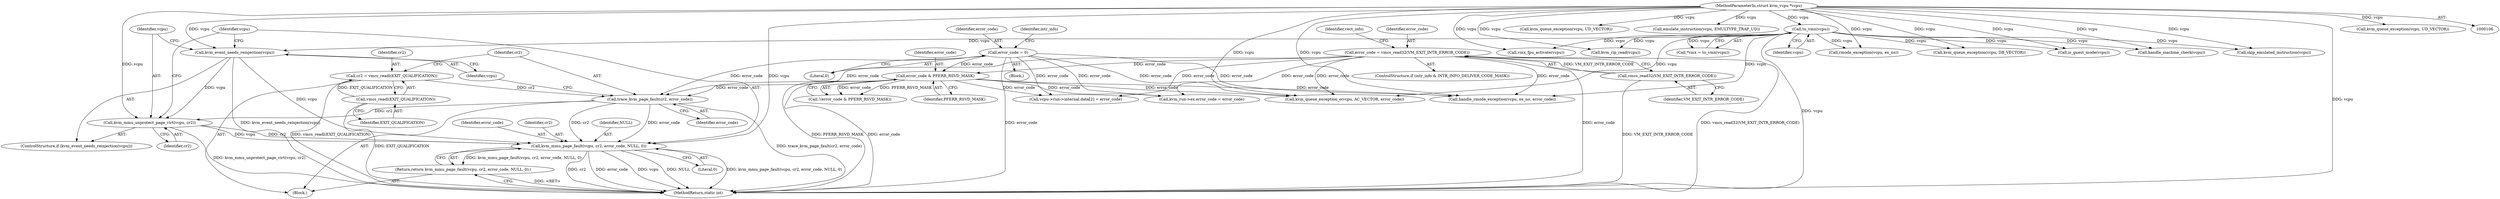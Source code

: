 digraph "0_linux_ef85b67385436ddc1998f45f1d6a210f935b3388@pointer" {
"1000285" [label="(Call,kvm_mmu_unprotect_page_virt(vcpu, cr2))"];
"1000283" [label="(Call,kvm_event_needs_reinjection(vcpu))"];
"1000112" [label="(Call,to_vmx(vcpu))"];
"1000107" [label="(MethodParameterIn,struct kvm_vcpu *vcpu)"];
"1000279" [label="(Call,trace_kvm_page_fault(cr2, error_code))"];
"1000275" [label="(Call,cr2 = vmcs_readl(EXIT_QUALIFICATION))"];
"1000277" [label="(Call,vmcs_readl(EXIT_QUALIFICATION))"];
"1000184" [label="(Call,error_code = 0)"];
"1000205" [label="(Call,error_code & PFERR_RSVD_MASK)"];
"1000191" [label="(Call,error_code = vmcs_read32(VM_EXIT_INTR_ERROR_CODE))"];
"1000193" [label="(Call,vmcs_read32(VM_EXIT_INTR_ERROR_CODE))"];
"1000289" [label="(Call,kvm_mmu_page_fault(vcpu, cr2, error_code, NULL, 0))"];
"1000288" [label="(Return,return kvm_mmu_page_fault(vcpu, cr2, error_code, NULL, 0);)"];
"1000283" [label="(Call,kvm_event_needs_reinjection(vcpu))"];
"1000444" [label="(Call,kvm_run->ex.error_code = error_code)"];
"1000193" [label="(Call,vmcs_read32(VM_EXIT_INTR_ERROR_CODE))"];
"1000206" [label="(Identifier,error_code)"];
"1000204" [label="(Call,!(error_code & PFERR_RSVD_MASK))"];
"1000153" [label="(Call,vmx_fpu_activate(vcpu))"];
"1000110" [label="(Call,*vmx = to_vmx(vcpu))"];
"1000185" [label="(Identifier,error_code)"];
"1000277" [label="(Call,vmcs_readl(EXIT_QUALIFICATION))"];
"1000187" [label="(ControlStructure,if (intr_info & INTR_INFO_DELIVER_CODE_MASK))"];
"1000179" [label="(Call,kvm_queue_exception(vcpu, UD_VECTOR))"];
"1000276" [label="(Identifier,cr2)"];
"1000294" [label="(Literal,0)"];
"1000282" [label="(ControlStructure,if (kvm_event_needs_reinjection(vcpu)))"];
"1000107" [label="(MethodParameterIn,struct kvm_vcpu *vcpu)"];
"1000172" [label="(Call,emulate_instruction(vcpu, EMULTYPE_TRAP_UD))"];
"1000288" [label="(Return,return kvm_mmu_page_fault(vcpu, cr2, error_code, NULL, 0);)"];
"1000281" [label="(Identifier,error_code)"];
"1000290" [label="(Identifier,vcpu)"];
"1000363" [label="(Call,kvm_queue_exception(vcpu, DB_VECTOR))"];
"1000319" [label="(Call,kvm_queue_exception_e(vcpu, AC_VECTOR, error_code))"];
"1000113" [label="(Identifier,vcpu)"];
"1000292" [label="(Identifier,error_code)"];
"1000112" [label="(Call,to_vmx(vcpu))"];
"1000291" [label="(Identifier,cr2)"];
"1000162" [label="(Call,is_guest_mode(vcpu))"];
"1000194" [label="(Identifier,VM_EXIT_INTR_ERROR_CODE)"];
"1000198" [label="(Identifier,vect_info)"];
"1000407" [label="(Call,kvm_rip_read(vcpu))"];
"1000286" [label="(Identifier,vcpu)"];
"1000205" [label="(Call,error_code & PFERR_RSVD_MASK)"];
"1000284" [label="(Identifier,vcpu)"];
"1000280" [label="(Identifier,cr2)"];
"1000454" [label="(MethodReturn,static int)"];
"1000307" [label="(Call,rmode_exception(vcpu, ex_no))"];
"1000311" [label="(Call,handle_rmode_exception(vcpu, ex_no, error_code))"];
"1000184" [label="(Call,error_code = 0)"];
"1000142" [label="(Call,handle_machine_check(vcpu))"];
"1000256" [label="(Call,vcpu->run->internal.data[2] = error_code)"];
"1000275" [label="(Call,cr2 = vmcs_readl(EXIT_QUALIFICATION))"];
"1000285" [label="(Call,kvm_mmu_unprotect_page_virt(vcpu, cr2))"];
"1000108" [label="(Block,)"];
"1000361" [label="(Call,skip_emulated_instruction(vcpu))"];
"1000272" [label="(Block,)"];
"1000165" [label="(Call,kvm_queue_exception(vcpu, UD_VECTOR))"];
"1000189" [label="(Identifier,intr_info)"];
"1000191" [label="(Call,error_code = vmcs_read32(VM_EXIT_INTR_ERROR_CODE))"];
"1000287" [label="(Identifier,cr2)"];
"1000186" [label="(Literal,0)"];
"1000293" [label="(Identifier,NULL)"];
"1000192" [label="(Identifier,error_code)"];
"1000207" [label="(Identifier,PFERR_RSVD_MASK)"];
"1000278" [label="(Identifier,EXIT_QUALIFICATION)"];
"1000279" [label="(Call,trace_kvm_page_fault(cr2, error_code))"];
"1000289" [label="(Call,kvm_mmu_page_fault(vcpu, cr2, error_code, NULL, 0))"];
"1000285" -> "1000282"  [label="AST: "];
"1000285" -> "1000287"  [label="CFG: "];
"1000286" -> "1000285"  [label="AST: "];
"1000287" -> "1000285"  [label="AST: "];
"1000290" -> "1000285"  [label="CFG: "];
"1000285" -> "1000454"  [label="DDG: kvm_mmu_unprotect_page_virt(vcpu, cr2)"];
"1000283" -> "1000285"  [label="DDG: vcpu"];
"1000107" -> "1000285"  [label="DDG: vcpu"];
"1000279" -> "1000285"  [label="DDG: cr2"];
"1000285" -> "1000289"  [label="DDG: vcpu"];
"1000285" -> "1000289"  [label="DDG: cr2"];
"1000283" -> "1000282"  [label="AST: "];
"1000283" -> "1000284"  [label="CFG: "];
"1000284" -> "1000283"  [label="AST: "];
"1000286" -> "1000283"  [label="CFG: "];
"1000290" -> "1000283"  [label="CFG: "];
"1000283" -> "1000454"  [label="DDG: kvm_event_needs_reinjection(vcpu)"];
"1000112" -> "1000283"  [label="DDG: vcpu"];
"1000107" -> "1000283"  [label="DDG: vcpu"];
"1000283" -> "1000289"  [label="DDG: vcpu"];
"1000112" -> "1000110"  [label="AST: "];
"1000112" -> "1000113"  [label="CFG: "];
"1000113" -> "1000112"  [label="AST: "];
"1000110" -> "1000112"  [label="CFG: "];
"1000112" -> "1000454"  [label="DDG: vcpu"];
"1000112" -> "1000110"  [label="DDG: vcpu"];
"1000107" -> "1000112"  [label="DDG: vcpu"];
"1000112" -> "1000142"  [label="DDG: vcpu"];
"1000112" -> "1000153"  [label="DDG: vcpu"];
"1000112" -> "1000162"  [label="DDG: vcpu"];
"1000112" -> "1000307"  [label="DDG: vcpu"];
"1000112" -> "1000311"  [label="DDG: vcpu"];
"1000112" -> "1000319"  [label="DDG: vcpu"];
"1000112" -> "1000361"  [label="DDG: vcpu"];
"1000112" -> "1000363"  [label="DDG: vcpu"];
"1000112" -> "1000407"  [label="DDG: vcpu"];
"1000107" -> "1000106"  [label="AST: "];
"1000107" -> "1000454"  [label="DDG: vcpu"];
"1000107" -> "1000142"  [label="DDG: vcpu"];
"1000107" -> "1000153"  [label="DDG: vcpu"];
"1000107" -> "1000162"  [label="DDG: vcpu"];
"1000107" -> "1000165"  [label="DDG: vcpu"];
"1000107" -> "1000172"  [label="DDG: vcpu"];
"1000107" -> "1000179"  [label="DDG: vcpu"];
"1000107" -> "1000289"  [label="DDG: vcpu"];
"1000107" -> "1000307"  [label="DDG: vcpu"];
"1000107" -> "1000311"  [label="DDG: vcpu"];
"1000107" -> "1000319"  [label="DDG: vcpu"];
"1000107" -> "1000361"  [label="DDG: vcpu"];
"1000107" -> "1000363"  [label="DDG: vcpu"];
"1000107" -> "1000407"  [label="DDG: vcpu"];
"1000279" -> "1000272"  [label="AST: "];
"1000279" -> "1000281"  [label="CFG: "];
"1000280" -> "1000279"  [label="AST: "];
"1000281" -> "1000279"  [label="AST: "];
"1000284" -> "1000279"  [label="CFG: "];
"1000279" -> "1000454"  [label="DDG: trace_kvm_page_fault(cr2, error_code)"];
"1000275" -> "1000279"  [label="DDG: cr2"];
"1000184" -> "1000279"  [label="DDG: error_code"];
"1000205" -> "1000279"  [label="DDG: error_code"];
"1000191" -> "1000279"  [label="DDG: error_code"];
"1000279" -> "1000289"  [label="DDG: cr2"];
"1000279" -> "1000289"  [label="DDG: error_code"];
"1000275" -> "1000272"  [label="AST: "];
"1000275" -> "1000277"  [label="CFG: "];
"1000276" -> "1000275"  [label="AST: "];
"1000277" -> "1000275"  [label="AST: "];
"1000280" -> "1000275"  [label="CFG: "];
"1000275" -> "1000454"  [label="DDG: vmcs_readl(EXIT_QUALIFICATION)"];
"1000277" -> "1000275"  [label="DDG: EXIT_QUALIFICATION"];
"1000277" -> "1000278"  [label="CFG: "];
"1000278" -> "1000277"  [label="AST: "];
"1000277" -> "1000454"  [label="DDG: EXIT_QUALIFICATION"];
"1000184" -> "1000108"  [label="AST: "];
"1000184" -> "1000186"  [label="CFG: "];
"1000185" -> "1000184"  [label="AST: "];
"1000186" -> "1000184"  [label="AST: "];
"1000189" -> "1000184"  [label="CFG: "];
"1000184" -> "1000454"  [label="DDG: error_code"];
"1000184" -> "1000205"  [label="DDG: error_code"];
"1000184" -> "1000256"  [label="DDG: error_code"];
"1000184" -> "1000311"  [label="DDG: error_code"];
"1000184" -> "1000319"  [label="DDG: error_code"];
"1000184" -> "1000444"  [label="DDG: error_code"];
"1000205" -> "1000204"  [label="AST: "];
"1000205" -> "1000207"  [label="CFG: "];
"1000206" -> "1000205"  [label="AST: "];
"1000207" -> "1000205"  [label="AST: "];
"1000204" -> "1000205"  [label="CFG: "];
"1000205" -> "1000454"  [label="DDG: error_code"];
"1000205" -> "1000454"  [label="DDG: PFERR_RSVD_MASK"];
"1000205" -> "1000204"  [label="DDG: error_code"];
"1000205" -> "1000204"  [label="DDG: PFERR_RSVD_MASK"];
"1000191" -> "1000205"  [label="DDG: error_code"];
"1000205" -> "1000256"  [label="DDG: error_code"];
"1000205" -> "1000311"  [label="DDG: error_code"];
"1000205" -> "1000319"  [label="DDG: error_code"];
"1000205" -> "1000444"  [label="DDG: error_code"];
"1000191" -> "1000187"  [label="AST: "];
"1000191" -> "1000193"  [label="CFG: "];
"1000192" -> "1000191"  [label="AST: "];
"1000193" -> "1000191"  [label="AST: "];
"1000198" -> "1000191"  [label="CFG: "];
"1000191" -> "1000454"  [label="DDG: vmcs_read32(VM_EXIT_INTR_ERROR_CODE)"];
"1000191" -> "1000454"  [label="DDG: error_code"];
"1000193" -> "1000191"  [label="DDG: VM_EXIT_INTR_ERROR_CODE"];
"1000191" -> "1000256"  [label="DDG: error_code"];
"1000191" -> "1000311"  [label="DDG: error_code"];
"1000191" -> "1000319"  [label="DDG: error_code"];
"1000191" -> "1000444"  [label="DDG: error_code"];
"1000193" -> "1000194"  [label="CFG: "];
"1000194" -> "1000193"  [label="AST: "];
"1000193" -> "1000454"  [label="DDG: VM_EXIT_INTR_ERROR_CODE"];
"1000289" -> "1000288"  [label="AST: "];
"1000289" -> "1000294"  [label="CFG: "];
"1000290" -> "1000289"  [label="AST: "];
"1000291" -> "1000289"  [label="AST: "];
"1000292" -> "1000289"  [label="AST: "];
"1000293" -> "1000289"  [label="AST: "];
"1000294" -> "1000289"  [label="AST: "];
"1000288" -> "1000289"  [label="CFG: "];
"1000289" -> "1000454"  [label="DDG: cr2"];
"1000289" -> "1000454"  [label="DDG: error_code"];
"1000289" -> "1000454"  [label="DDG: vcpu"];
"1000289" -> "1000454"  [label="DDG: NULL"];
"1000289" -> "1000454"  [label="DDG: kvm_mmu_page_fault(vcpu, cr2, error_code, NULL, 0)"];
"1000289" -> "1000288"  [label="DDG: kvm_mmu_page_fault(vcpu, cr2, error_code, NULL, 0)"];
"1000288" -> "1000272"  [label="AST: "];
"1000454" -> "1000288"  [label="CFG: "];
"1000288" -> "1000454"  [label="DDG: <RET>"];
}
